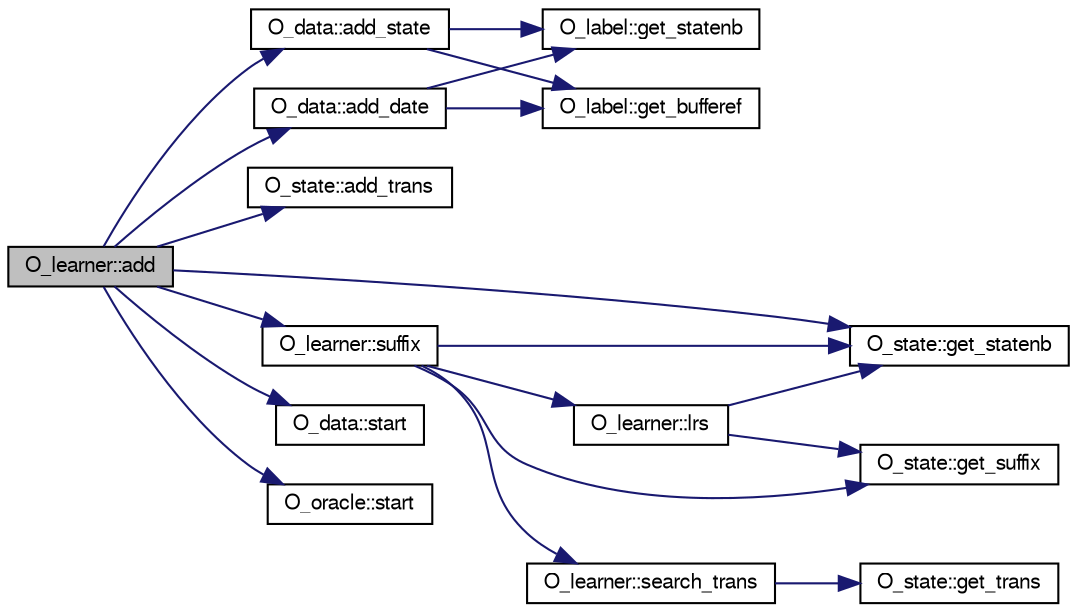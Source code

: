digraph G
{
  bgcolor="transparent";
  edge [fontname="FreeSans",fontsize="10",labelfontname="FreeSans",labelfontsize="10"];
  node [fontname="FreeSans",fontsize="10",shape=record];
  rankdir=LR;
  Node1 [label="O_learner::add",height=0.2,width=0.4,color="black", fillcolor="grey75", style="filled" fontcolor="black"];
  Node1 -> Node2 [color="midnightblue",fontsize="10",style="solid",fontname="FreeSans"];
  Node2 [label="O_data::add_date",height=0.2,width=0.4,color="black",URL="$class_o__data.html#a3fa234b4542a1383c6c902f8a65b0a45",tooltip="Reference a date from data."];
  Node2 -> Node3 [color="midnightblue",fontsize="10",style="solid",fontname="FreeSans"];
  Node3 [label="O_label::get_bufferef",height=0.2,width=0.4,color="black",URL="$class_o__label.html#a18816b978a098c2e57b5f36e39e8f8ad",tooltip="Return the time reference in the buffer the state is pointing to (in ms)."];
  Node2 -> Node4 [color="midnightblue",fontsize="10",style="solid",fontname="FreeSans"];
  Node4 [label="O_label::get_statenb",height=0.2,width=0.4,color="black",URL="$class_o__label.html#a95c66f241f7bd5fc50215aa84d50ad9b",tooltip="Return the number of the state in the sequence."];
  Node1 -> Node5 [color="midnightblue",fontsize="10",style="solid",fontname="FreeSans"];
  Node5 [label="O_data::add_state",height=0.2,width=0.4,color="black",URL="$class_o__data.html#a37130bd8972a72c868f85b979b865dcf",tooltip="Reference a state from data."];
  Node5 -> Node3 [color="midnightblue",fontsize="10",style="solid",fontname="FreeSans"];
  Node5 -> Node4 [color="midnightblue",fontsize="10",style="solid",fontname="FreeSans"];
  Node1 -> Node6 [color="midnightblue",fontsize="10",style="solid",fontname="FreeSans"];
  Node6 [label="O_state::add_trans",height=0.2,width=0.4,color="black",URL="$class_o__state.html#a86bf0468ce6bb52458056d6ce4474ae1",tooltip="Add a transition to the transition list."];
  Node1 -> Node7 [color="midnightblue",fontsize="10",style="solid",fontname="FreeSans"];
  Node7 [label="O_state::get_statenb",height=0.2,width=0.4,color="black",URL="$class_o__state.html#a046051313287022e6d9893beac4f3e4b",tooltip="Return the number of the state in FO."];
  Node1 -> Node8 [color="midnightblue",fontsize="10",style="solid",fontname="FreeSans"];
  Node8 [label="O_data::start",height=0.2,width=0.4,color="black",URL="$class_o__data.html#aa562023520b6863fa06f069c552d1d53",tooltip="Initialisation."];
  Node1 -> Node9 [color="midnightblue",fontsize="10",style="solid",fontname="FreeSans"];
  Node9 [label="O_oracle::start",height=0.2,width=0.4,color="black",URL="$class_o__oracle.html#aaab57df465a11c7ff254e8e93323fd54",tooltip="Initialisation."];
  Node1 -> Node10 [color="midnightblue",fontsize="10",style="solid",fontname="FreeSans"];
  Node10 [label="O_learner::suffix",height=0.2,width=0.4,color="black",URL="$class_o__learner.html#ac188f3631f62564db233b88848970d00",tooltip="Run the suffix oracle core algorithm."];
  Node10 -> Node7 [color="midnightblue",fontsize="10",style="solid",fontname="FreeSans"];
  Node10 -> Node11 [color="midnightblue",fontsize="10",style="solid",fontname="FreeSans"];
  Node11 [label="O_state::get_suffix",height=0.2,width=0.4,color="black",URL="$class_o__state.html#ae1f577ab7e81969b53d589e22d4e853c",tooltip="Return the suffix link and the associated lrs."];
  Node10 -> Node12 [color="midnightblue",fontsize="10",style="solid",fontname="FreeSans"];
  Node12 [label="O_learner::lrs",height=0.2,width=0.4,color="black",URL="$class_o__learner.html#a9b3f5a9cee0170db35db188ceeea277a",tooltip="Compute the length of common suffix."];
  Node12 -> Node7 [color="midnightblue",fontsize="10",style="solid",fontname="FreeSans"];
  Node12 -> Node11 [color="midnightblue",fontsize="10",style="solid",fontname="FreeSans"];
  Node10 -> Node13 [color="midnightblue",fontsize="10",style="solid",fontname="FreeSans"];
  Node13 [label="O_learner::search_trans",height=0.2,width=0.4,color="black",URL="$class_o__learner.html#ad741e34562041a9113a561e48c0c0fa0",tooltip="Find transition."];
  Node13 -> Node14 [color="midnightblue",fontsize="10",style="solid",fontname="FreeSans"];
  Node14 [label="O_state::get_trans",height=0.2,width=0.4,color="black",URL="$class_o__state.html#a10b14aabd7bb9b8441198cc8934a41d9",tooltip="Return the list transitions."];
}
